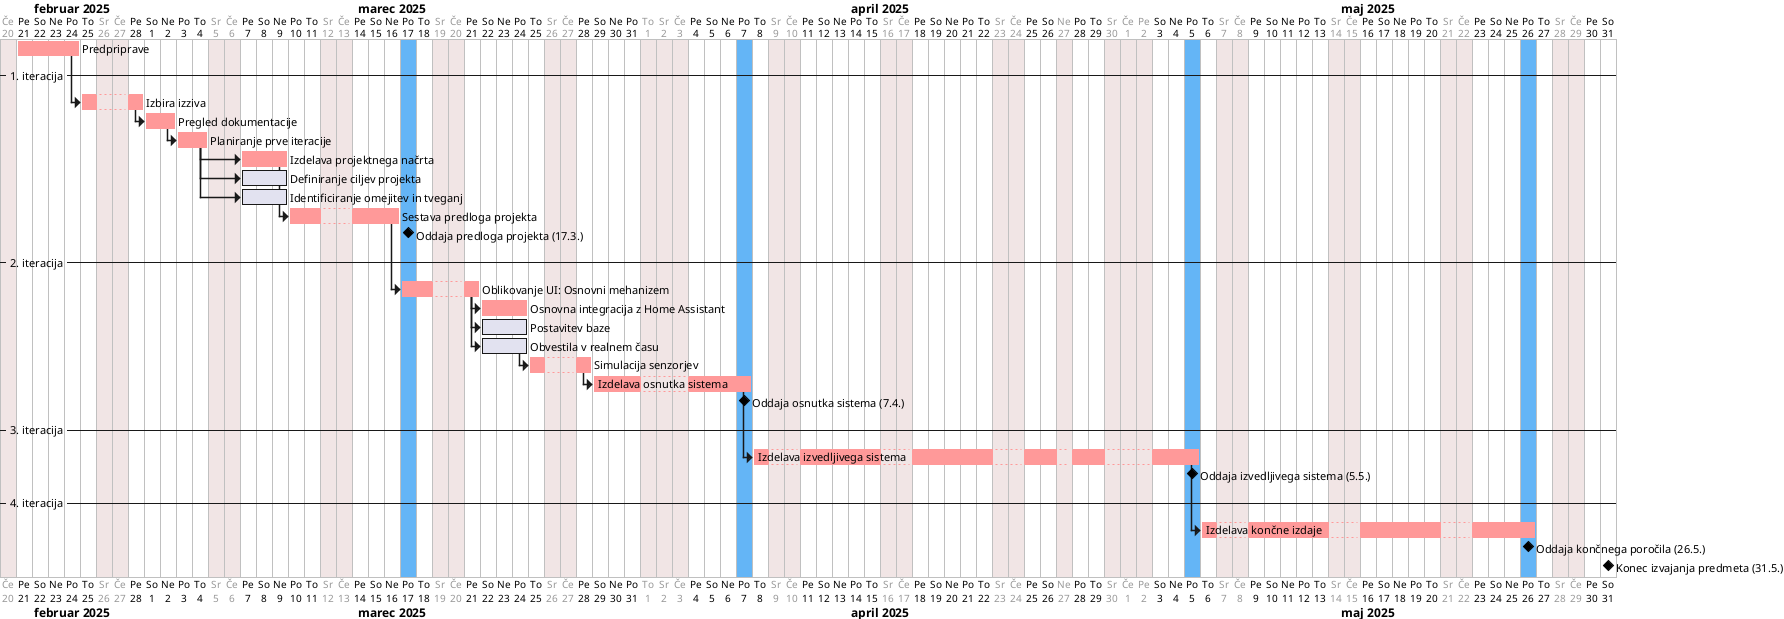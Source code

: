 @startgantt "Terminski načrt"

skinparam backgroundColor #ffffff
language sl
printscale daily

wednesday are closed
thursday are closed
2025-04-01 is closed
2025-04-27 is closed
2025-05-01 is closed
2025-05-02 is closed

2025-03-17 is colored in #64b5f6
2025-04-07 is colored in #64b5f6
2025-05-05 is colored in #64b5f6
2025-05-26 is colored in #64b5f6

Project starts 2025-02-20

[Predpriprave] as [A0] lasts 4 days

-- 1. iteracija --

[A0] is colored in #ff9999
[Izbira izziva] as [A1] lasts 2 days and starts at [A0]'s end  
[A1] is colored in #ff9999
[Pregled dokumentacije] as [A2] lasts 2 days and starts at [A1]'s end
[A2] is colored in #ff9999
[Planiranje prve iteracije] as [A3] lasts 2 days and starts at [A2]'s end
[A3] is colored in #ff9999
[Izdelava projektnega načrta] as [A4] lasts 3 days and starts at [A3]'s end
[A4] is colored in #ff9999
[Definiranje ciljev projekta] as [A5] lasts 3 days and starts at [A3]'s end
[Identificiranje omejitev in tveganj] as [A6] lasts 3 days and starts at [A3]'s end
[Sestava predloga projekta] as [A7] lasts 5 days and starts at [A4]'s end
[A7] is colored in #ff9999
[Oddaja predloga projekta (17.3.)] happens at 2025-03-17

-- 2. iteracija --

[Oblikovanje UI: Osnovni mehanizem] as [A8] lasts 3 days and starts at [A7]'s end
[A8] is colored in #ff9999
[Osnovna integracija z Home Assistant] as [A9] lasts 3 days and starts at [A8]'s end
[A9] is colored in #ff9999
[Postavitev baze] as [A10] lasts 3 days and starts at [A8]'s end
[Obvestila v realnem času] as [A11] lasts 3 days and starts at [A8]'s end
[Simulacija senzorjev] as [A12] lasts 2 days and starts at [A11]'s end
[A12] is colored in #ff9999
[Izdelava osnutka sistema] as [A13] lasts 7 days and starts at [A12]'s end
[A13] is colored in #ff9999
[Oddaja osnutka sistema (7.4.)] happens at 2025-04-07

-- 3. iteracija --

[Izdelava izvedljivega sistema] as [A14] lasts 18 days and starts at [A13]'s end
[A14] is colored in #ff9999
[Oddaja izvedljivega sistema (5.5.)] happens at 2025-05-05

-- 4. iteracija --

[Izdelava končne izdaje] as [A15] lasts 15 days and starts at [A14]'s end
[A15] is colored in #ff9999
[Oddaja končnega poročila (26.5.)] happens at 2025-05-26

[Konec izvajanja predmeta (31.5.)] happens at 2025-05-31

@endgantt